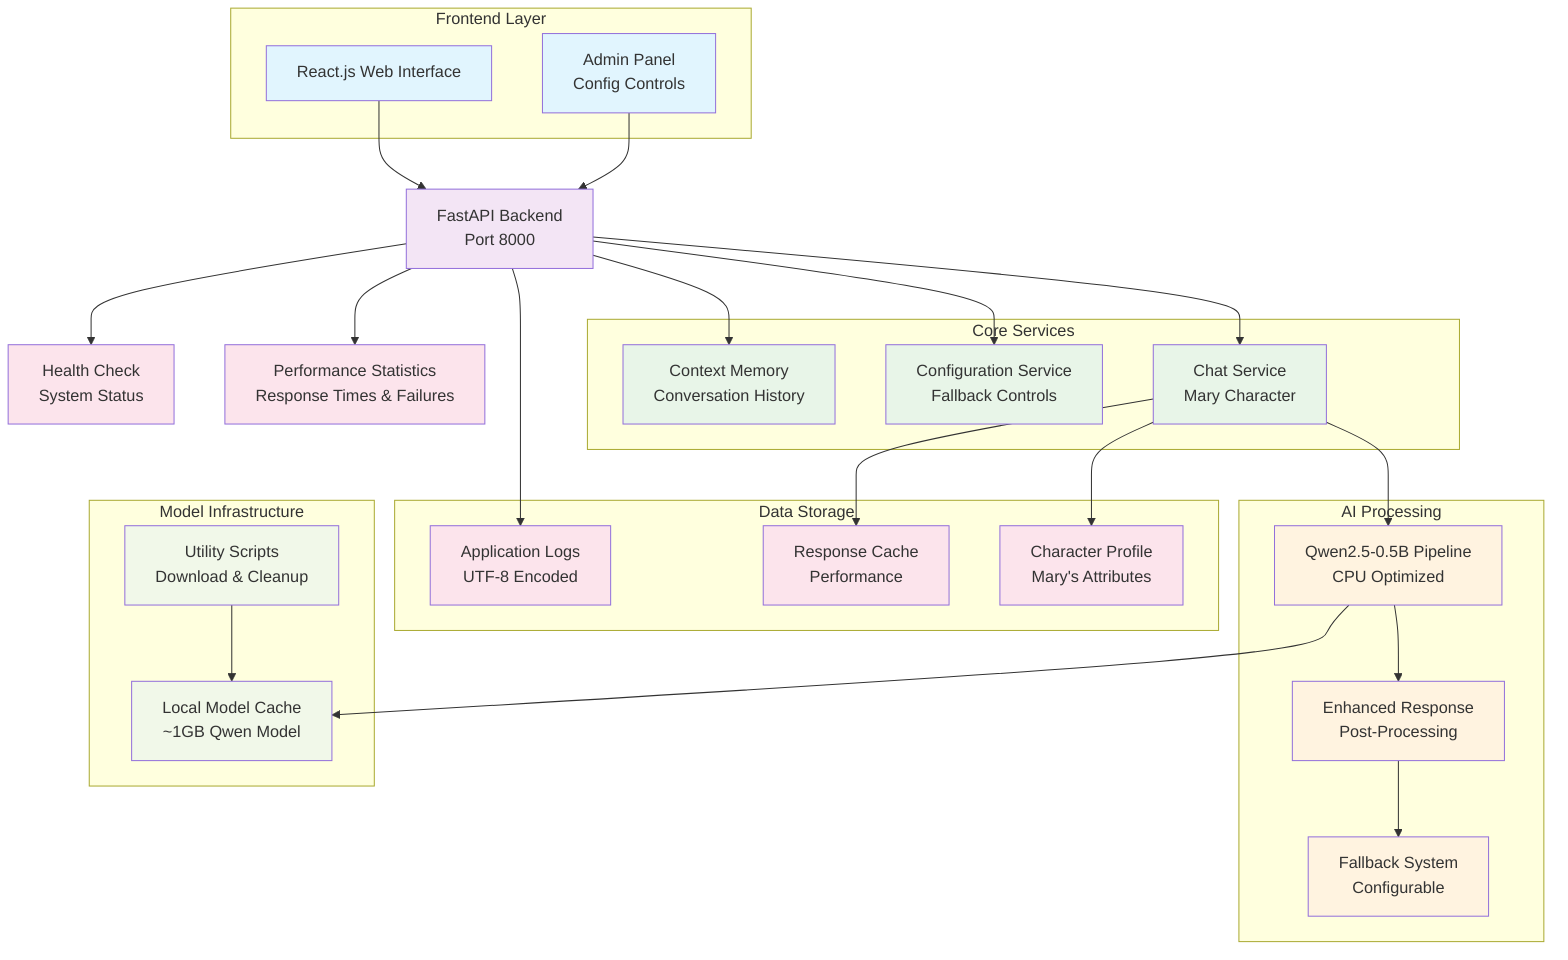 ---
config:
  layout: dagre
---
flowchart TB
 subgraph subGraph0["Frontend Layer"]
        UI["React.js Web Interface"]
        Admin["Admin Panel<br>Config Controls"]
  end
 subgraph subGraph1["Core Services"]
        Chat["Chat Service<br>Mary Character"]
        Config["Configuration Service<br>Fallback Controls"]
        Memory["Context Memory<br>Conversation History"]
  end
 subgraph subGraph2["AI Processing"]
        Pipeline["Qwen2.5-0.5B Pipeline<br>CPU Optimized"]
        Enhanced["Enhanced Response<br>Post-Processing"]
        Fallback["Fallback System<br>Configurable"]
  end
 subgraph subGraph3["Data Storage"]
        Profile@{ label: "Character Profile<br>Mary's Attributes" }
        Cache["Response Cache<br>Performance"]
        Logs["Application Logs<br>UTF-8 Encoded"]
  end
 subgraph subGraph4["Model Infrastructure"]
        ModelCache["Local Model Cache<br>~1GB Qwen Model"]
        Utils["Utility Scripts<br>Download &amp; Cleanup"]
  end
    UI --> API["FastAPI Backend<br>Port 8000"]
    Admin --> API
    API --> Chat & Config & Memory & Logs & Stats["Performance Statistics<br>Response Times &amp; Failures"] & Health["Health Check<br>System Status"]
    Chat --> Pipeline & Profile & Cache
    Pipeline --> Enhanced & ModelCache
    Enhanced --> Fallback
    Utils --> ModelCache
    Profile@{ shape: rect}
     UI:::frontend
     Admin:::frontend
     Chat:::core
     Config:::core
     Memory:::core
     Pipeline:::ai
     Enhanced:::ai
     Fallback:::ai
     Profile:::data
     Cache:::data
     Logs:::data
     ModelCache:::model
     Utils:::model
     API:::api
     Stats:::data
     Health:::data
    classDef frontend fill:#e1f5fe
    classDef api fill:#f3e5f5
    classDef core fill:#e8f5e8
    classDef ai fill:#fff3e0
    classDef data fill:#fce4ec
    classDef model fill:#f1f8e9